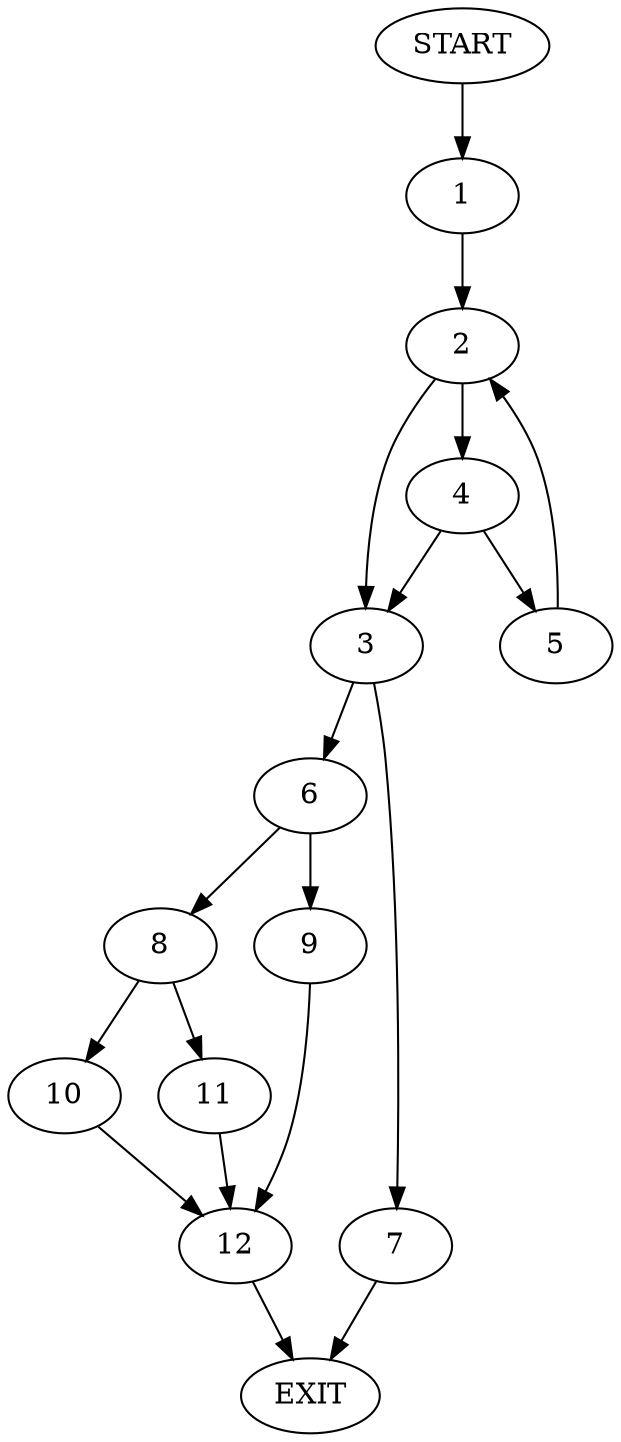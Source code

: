 digraph {
0 [label="START"]
13 [label="EXIT"]
0 -> 1
1 -> 2
2 -> 3
2 -> 4
4 -> 5
4 -> 3
3 -> 6
3 -> 7
5 -> 2
6 -> 8
6 -> 9
7 -> 13
8 -> 10
8 -> 11
9 -> 12
12 -> 13
11 -> 12
10 -> 12
}
